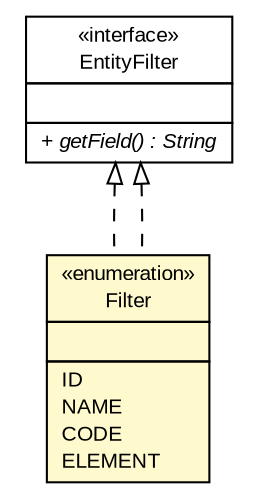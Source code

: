 #!/usr/local/bin/dot
#
# Class diagram 
# Generated by UMLGraph version R5_6-24-gf6e263 (http://www.umlgraph.org/)
#

digraph G {
	edge [fontname="arial",fontsize=10,labelfontname="arial",labelfontsize=10];
	node [fontname="arial",fontsize=10,shape=plaintext];
	nodesep=0.25;
	ranksep=0.5;
	// gov.sandia.cf.model.PCMMSubelement.Filter
	c306260 [label=<<table title="gov.sandia.cf.model.PCMMSubelement.Filter" border="0" cellborder="1" cellspacing="0" cellpadding="2" port="p" bgcolor="lemonChiffon" href="./PCMMSubelement.Filter.html">
		<tr><td><table border="0" cellspacing="0" cellpadding="1">
<tr><td align="center" balign="center"> &#171;enumeration&#187; </td></tr>
<tr><td align="center" balign="center"> Filter </td></tr>
		</table></td></tr>
		<tr><td><table border="0" cellspacing="0" cellpadding="1">
<tr><td align="left" balign="left">  </td></tr>
		</table></td></tr>
		<tr><td><table border="0" cellspacing="0" cellpadding="1">
<tr><td align="left" balign="left"> ID </td></tr>
<tr><td align="left" balign="left"> NAME </td></tr>
<tr><td align="left" balign="left"> CODE </td></tr>
<tr><td align="left" balign="left"> ELEMENT </td></tr>
		</table></td></tr>
		</table>>, URL="./PCMMSubelement.Filter.html", fontname="arial", fontcolor="black", fontsize=10.0];
	// gov.sandia.cf.model.query.EntityFilter
	c306287 [label=<<table title="gov.sandia.cf.model.query.EntityFilter" border="0" cellborder="1" cellspacing="0" cellpadding="2" port="p" href="./query/EntityFilter.html">
		<tr><td><table border="0" cellspacing="0" cellpadding="1">
<tr><td align="center" balign="center"> &#171;interface&#187; </td></tr>
<tr><td align="center" balign="center"> EntityFilter </td></tr>
		</table></td></tr>
		<tr><td><table border="0" cellspacing="0" cellpadding="1">
<tr><td align="left" balign="left">  </td></tr>
		</table></td></tr>
		<tr><td><table border="0" cellspacing="0" cellpadding="1">
<tr><td align="left" balign="left"><font face="arial italic" point-size="10.0"> + getField() : String </font></td></tr>
		</table></td></tr>
		</table>>, URL="./query/EntityFilter.html", fontname="arial", fontcolor="black", fontsize=10.0];
	//gov.sandia.cf.model.PCMMSubelement.Filter implements gov.sandia.cf.model.query.EntityFilter
	c306287:p -> c306260:p [dir=back,arrowtail=empty,style=dashed];
	//gov.sandia.cf.model.PCMMSubelement.Filter implements gov.sandia.cf.model.query.EntityFilter
	c306287:p -> c306260:p [dir=back,arrowtail=empty,style=dashed];
}

